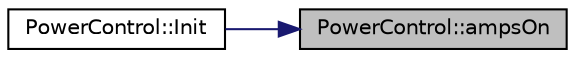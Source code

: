 digraph "PowerControl::ampsOn"
{
 // LATEX_PDF_SIZE
  edge [fontname="Helvetica",fontsize="10",labelfontname="Helvetica",labelfontsize="10"];
  node [fontname="Helvetica",fontsize="10",shape=record];
  rankdir="RL";
  Node1 [label="PowerControl::ampsOn",height=0.2,width=0.4,color="black", fillcolor="grey75", style="filled", fontcolor="black",tooltip=" "];
  Node1 -> Node2 [dir="back",color="midnightblue",fontsize="10",style="solid",fontname="Helvetica"];
  Node2 [label="PowerControl::Init",height=0.2,width=0.4,color="black", fillcolor="white", style="filled",URL="$class_power_control.html#a701e6372590bc4bffff3b0b41a165ffa",tooltip=" "];
}
